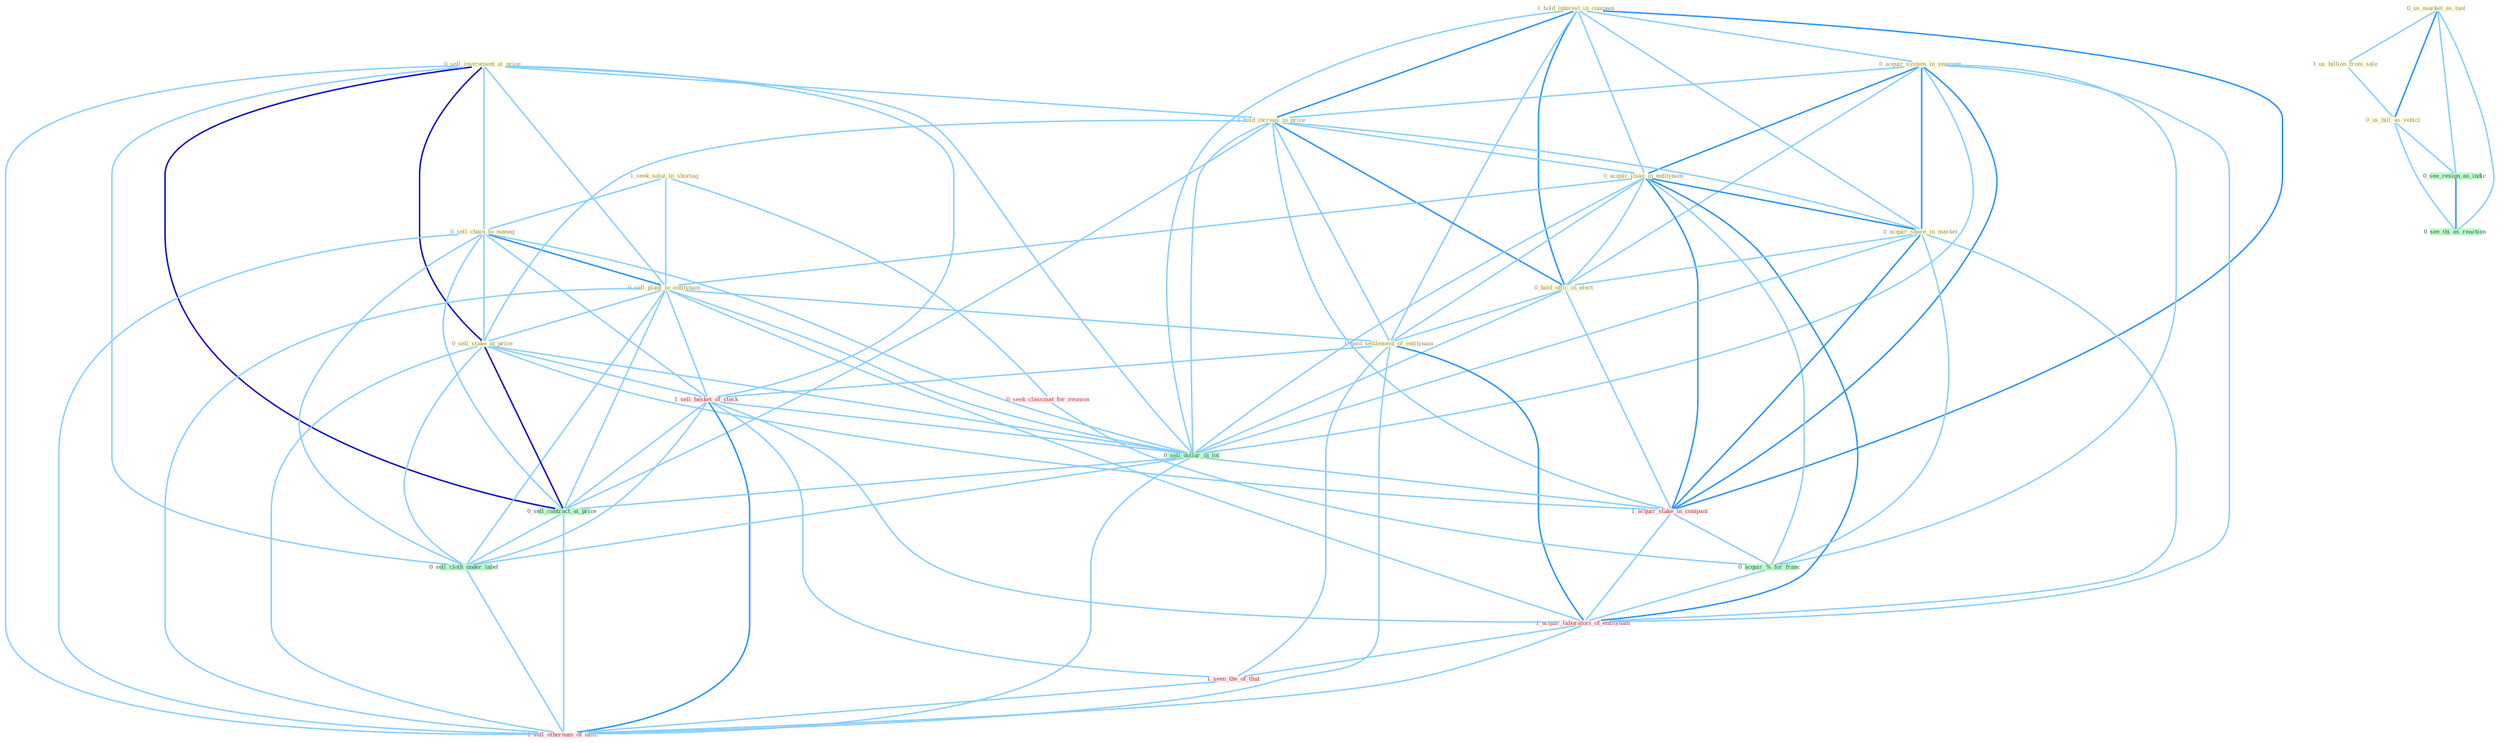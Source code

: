 Graph G{ 
    node
    [shape=polygon,style=filled,width=.5,height=.06,color="#BDFCC9",fixedsize=true,fontsize=4,
    fontcolor="#2f4f4f"];
    {node
    [color="#ffffe0", fontcolor="#8b7d6b"] "1_hold_interest_in_compani " "0_acquir_system_in_yearnum " "0_sell_instrument_at_price " "0_us_market_as_tool " "1_seek_solut_to_shortag " "1_us_billion_from_sale " "0_sell_chain_to_manag " "1_hold_increas_in_price " "0_acquir_imag_in_entitynam " "0_us_bill_as_vehicl " "0_acquir_share_in_market " "0_sell_plant_to_entitynam " "0_sell_stake_at_price " "0_hold_offic_in_elect " "1_hold_settlement_of_entitynam "}
{node [color="#fff0f5", fontcolor="#b22222"] "0_seek_classmat_for_reunion " "1_sell_basket_of_stock " "1_acquir_stake_in_compani " "1_acquir_laboratori_of_entitynam " "1_seen_the_of_that " "1_sell_othernum_of_offic "}
edge [color="#B0E2FF"];

	"1_hold_interest_in_compani " -- "0_acquir_system_in_yearnum " [w="1", color="#87cefa" ];
	"1_hold_interest_in_compani " -- "1_hold_increas_in_price " [w="2", color="#1e90ff" , len=0.8];
	"1_hold_interest_in_compani " -- "0_acquir_imag_in_entitynam " [w="1", color="#87cefa" ];
	"1_hold_interest_in_compani " -- "0_acquir_share_in_market " [w="1", color="#87cefa" ];
	"1_hold_interest_in_compani " -- "0_hold_offic_in_elect " [w="2", color="#1e90ff" , len=0.8];
	"1_hold_interest_in_compani " -- "1_hold_settlement_of_entitynam " [w="1", color="#87cefa" ];
	"1_hold_interest_in_compani " -- "0_sell_dollar_in_lot " [w="1", color="#87cefa" ];
	"1_hold_interest_in_compani " -- "1_acquir_stake_in_compani " [w="2", color="#1e90ff" , len=0.8];
	"0_acquir_system_in_yearnum " -- "1_hold_increas_in_price " [w="1", color="#87cefa" ];
	"0_acquir_system_in_yearnum " -- "0_acquir_imag_in_entitynam " [w="2", color="#1e90ff" , len=0.8];
	"0_acquir_system_in_yearnum " -- "0_acquir_share_in_market " [w="2", color="#1e90ff" , len=0.8];
	"0_acquir_system_in_yearnum " -- "0_hold_offic_in_elect " [w="1", color="#87cefa" ];
	"0_acquir_system_in_yearnum " -- "0_sell_dollar_in_lot " [w="1", color="#87cefa" ];
	"0_acquir_system_in_yearnum " -- "1_acquir_stake_in_compani " [w="2", color="#1e90ff" , len=0.8];
	"0_acquir_system_in_yearnum " -- "0_acquir_%_for_franc " [w="1", color="#87cefa" ];
	"0_acquir_system_in_yearnum " -- "1_acquir_laboratori_of_entitynam " [w="1", color="#87cefa" ];
	"0_sell_instrument_at_price " -- "0_sell_chain_to_manag " [w="1", color="#87cefa" ];
	"0_sell_instrument_at_price " -- "1_hold_increas_in_price " [w="1", color="#87cefa" ];
	"0_sell_instrument_at_price " -- "0_sell_plant_to_entitynam " [w="1", color="#87cefa" ];
	"0_sell_instrument_at_price " -- "0_sell_stake_at_price " [w="3", color="#0000cd" , len=0.6];
	"0_sell_instrument_at_price " -- "1_sell_basket_of_stock " [w="1", color="#87cefa" ];
	"0_sell_instrument_at_price " -- "0_sell_dollar_in_lot " [w="1", color="#87cefa" ];
	"0_sell_instrument_at_price " -- "0_sell_contract_at_price " [w="3", color="#0000cd" , len=0.6];
	"0_sell_instrument_at_price " -- "0_sell_cloth_under_label " [w="1", color="#87cefa" ];
	"0_sell_instrument_at_price " -- "1_sell_othernum_of_offic " [w="1", color="#87cefa" ];
	"0_us_market_as_tool " -- "1_us_billion_from_sale " [w="1", color="#87cefa" ];
	"0_us_market_as_tool " -- "0_us_bill_as_vehicl " [w="2", color="#1e90ff" , len=0.8];
	"0_us_market_as_tool " -- "0_see_resign_as_indic " [w="1", color="#87cefa" ];
	"0_us_market_as_tool " -- "0_see_thi_as_reaction " [w="1", color="#87cefa" ];
	"1_seek_solut_to_shortag " -- "0_sell_chain_to_manag " [w="1", color="#87cefa" ];
	"1_seek_solut_to_shortag " -- "0_sell_plant_to_entitynam " [w="1", color="#87cefa" ];
	"1_seek_solut_to_shortag " -- "0_seek_classmat_for_reunion " [w="1", color="#87cefa" ];
	"1_us_billion_from_sale " -- "0_us_bill_as_vehicl " [w="1", color="#87cefa" ];
	"0_sell_chain_to_manag " -- "0_sell_plant_to_entitynam " [w="2", color="#1e90ff" , len=0.8];
	"0_sell_chain_to_manag " -- "0_sell_stake_at_price " [w="1", color="#87cefa" ];
	"0_sell_chain_to_manag " -- "1_sell_basket_of_stock " [w="1", color="#87cefa" ];
	"0_sell_chain_to_manag " -- "0_sell_dollar_in_lot " [w="1", color="#87cefa" ];
	"0_sell_chain_to_manag " -- "0_sell_contract_at_price " [w="1", color="#87cefa" ];
	"0_sell_chain_to_manag " -- "0_sell_cloth_under_label " [w="1", color="#87cefa" ];
	"0_sell_chain_to_manag " -- "1_sell_othernum_of_offic " [w="1", color="#87cefa" ];
	"1_hold_increas_in_price " -- "0_acquir_imag_in_entitynam " [w="1", color="#87cefa" ];
	"1_hold_increas_in_price " -- "0_acquir_share_in_market " [w="1", color="#87cefa" ];
	"1_hold_increas_in_price " -- "0_sell_stake_at_price " [w="1", color="#87cefa" ];
	"1_hold_increas_in_price " -- "0_hold_offic_in_elect " [w="2", color="#1e90ff" , len=0.8];
	"1_hold_increas_in_price " -- "1_hold_settlement_of_entitynam " [w="1", color="#87cefa" ];
	"1_hold_increas_in_price " -- "0_sell_dollar_in_lot " [w="1", color="#87cefa" ];
	"1_hold_increas_in_price " -- "1_acquir_stake_in_compani " [w="1", color="#87cefa" ];
	"1_hold_increas_in_price " -- "0_sell_contract_at_price " [w="1", color="#87cefa" ];
	"0_acquir_imag_in_entitynam " -- "0_acquir_share_in_market " [w="2", color="#1e90ff" , len=0.8];
	"0_acquir_imag_in_entitynam " -- "0_sell_plant_to_entitynam " [w="1", color="#87cefa" ];
	"0_acquir_imag_in_entitynam " -- "0_hold_offic_in_elect " [w="1", color="#87cefa" ];
	"0_acquir_imag_in_entitynam " -- "1_hold_settlement_of_entitynam " [w="1", color="#87cefa" ];
	"0_acquir_imag_in_entitynam " -- "0_sell_dollar_in_lot " [w="1", color="#87cefa" ];
	"0_acquir_imag_in_entitynam " -- "1_acquir_stake_in_compani " [w="2", color="#1e90ff" , len=0.8];
	"0_acquir_imag_in_entitynam " -- "0_acquir_%_for_franc " [w="1", color="#87cefa" ];
	"0_acquir_imag_in_entitynam " -- "1_acquir_laboratori_of_entitynam " [w="2", color="#1e90ff" , len=0.8];
	"0_us_bill_as_vehicl " -- "0_see_resign_as_indic " [w="1", color="#87cefa" ];
	"0_us_bill_as_vehicl " -- "0_see_thi_as_reaction " [w="1", color="#87cefa" ];
	"0_acquir_share_in_market " -- "0_hold_offic_in_elect " [w="1", color="#87cefa" ];
	"0_acquir_share_in_market " -- "0_sell_dollar_in_lot " [w="1", color="#87cefa" ];
	"0_acquir_share_in_market " -- "1_acquir_stake_in_compani " [w="2", color="#1e90ff" , len=0.8];
	"0_acquir_share_in_market " -- "0_acquir_%_for_franc " [w="1", color="#87cefa" ];
	"0_acquir_share_in_market " -- "1_acquir_laboratori_of_entitynam " [w="1", color="#87cefa" ];
	"0_sell_plant_to_entitynam " -- "0_sell_stake_at_price " [w="1", color="#87cefa" ];
	"0_sell_plant_to_entitynam " -- "1_hold_settlement_of_entitynam " [w="1", color="#87cefa" ];
	"0_sell_plant_to_entitynam " -- "1_sell_basket_of_stock " [w="1", color="#87cefa" ];
	"0_sell_plant_to_entitynam " -- "0_sell_dollar_in_lot " [w="1", color="#87cefa" ];
	"0_sell_plant_to_entitynam " -- "0_sell_contract_at_price " [w="1", color="#87cefa" ];
	"0_sell_plant_to_entitynam " -- "1_acquir_laboratori_of_entitynam " [w="1", color="#87cefa" ];
	"0_sell_plant_to_entitynam " -- "0_sell_cloth_under_label " [w="1", color="#87cefa" ];
	"0_sell_plant_to_entitynam " -- "1_sell_othernum_of_offic " [w="1", color="#87cefa" ];
	"0_sell_stake_at_price " -- "1_sell_basket_of_stock " [w="1", color="#87cefa" ];
	"0_sell_stake_at_price " -- "0_sell_dollar_in_lot " [w="1", color="#87cefa" ];
	"0_sell_stake_at_price " -- "1_acquir_stake_in_compani " [w="1", color="#87cefa" ];
	"0_sell_stake_at_price " -- "0_sell_contract_at_price " [w="3", color="#0000cd" , len=0.6];
	"0_sell_stake_at_price " -- "0_sell_cloth_under_label " [w="1", color="#87cefa" ];
	"0_sell_stake_at_price " -- "1_sell_othernum_of_offic " [w="1", color="#87cefa" ];
	"0_hold_offic_in_elect " -- "1_hold_settlement_of_entitynam " [w="1", color="#87cefa" ];
	"0_hold_offic_in_elect " -- "0_sell_dollar_in_lot " [w="1", color="#87cefa" ];
	"0_hold_offic_in_elect " -- "1_acquir_stake_in_compani " [w="1", color="#87cefa" ];
	"1_hold_settlement_of_entitynam " -- "1_sell_basket_of_stock " [w="1", color="#87cefa" ];
	"1_hold_settlement_of_entitynam " -- "1_acquir_laboratori_of_entitynam " [w="2", color="#1e90ff" , len=0.8];
	"1_hold_settlement_of_entitynam " -- "1_seen_the_of_that " [w="1", color="#87cefa" ];
	"1_hold_settlement_of_entitynam " -- "1_sell_othernum_of_offic " [w="1", color="#87cefa" ];
	"0_seek_classmat_for_reunion " -- "0_acquir_%_for_franc " [w="1", color="#87cefa" ];
	"1_sell_basket_of_stock " -- "0_sell_dollar_in_lot " [w="1", color="#87cefa" ];
	"1_sell_basket_of_stock " -- "0_sell_contract_at_price " [w="1", color="#87cefa" ];
	"1_sell_basket_of_stock " -- "1_acquir_laboratori_of_entitynam " [w="1", color="#87cefa" ];
	"1_sell_basket_of_stock " -- "0_sell_cloth_under_label " [w="1", color="#87cefa" ];
	"1_sell_basket_of_stock " -- "1_seen_the_of_that " [w="1", color="#87cefa" ];
	"1_sell_basket_of_stock " -- "1_sell_othernum_of_offic " [w="2", color="#1e90ff" , len=0.8];
	"0_sell_dollar_in_lot " -- "1_acquir_stake_in_compani " [w="1", color="#87cefa" ];
	"0_sell_dollar_in_lot " -- "0_sell_contract_at_price " [w="1", color="#87cefa" ];
	"0_sell_dollar_in_lot " -- "0_sell_cloth_under_label " [w="1", color="#87cefa" ];
	"0_sell_dollar_in_lot " -- "1_sell_othernum_of_offic " [w="1", color="#87cefa" ];
	"0_see_resign_as_indic " -- "0_see_thi_as_reaction " [w="2", color="#1e90ff" , len=0.8];
	"1_acquir_stake_in_compani " -- "0_acquir_%_for_franc " [w="1", color="#87cefa" ];
	"1_acquir_stake_in_compani " -- "1_acquir_laboratori_of_entitynam " [w="1", color="#87cefa" ];
	"0_acquir_%_for_franc " -- "1_acquir_laboratori_of_entitynam " [w="1", color="#87cefa" ];
	"0_sell_contract_at_price " -- "0_sell_cloth_under_label " [w="1", color="#87cefa" ];
	"0_sell_contract_at_price " -- "1_sell_othernum_of_offic " [w="1", color="#87cefa" ];
	"1_acquir_laboratori_of_entitynam " -- "1_seen_the_of_that " [w="1", color="#87cefa" ];
	"1_acquir_laboratori_of_entitynam " -- "1_sell_othernum_of_offic " [w="1", color="#87cefa" ];
	"0_sell_cloth_under_label " -- "1_sell_othernum_of_offic " [w="1", color="#87cefa" ];
	"1_seen_the_of_that " -- "1_sell_othernum_of_offic " [w="1", color="#87cefa" ];
}